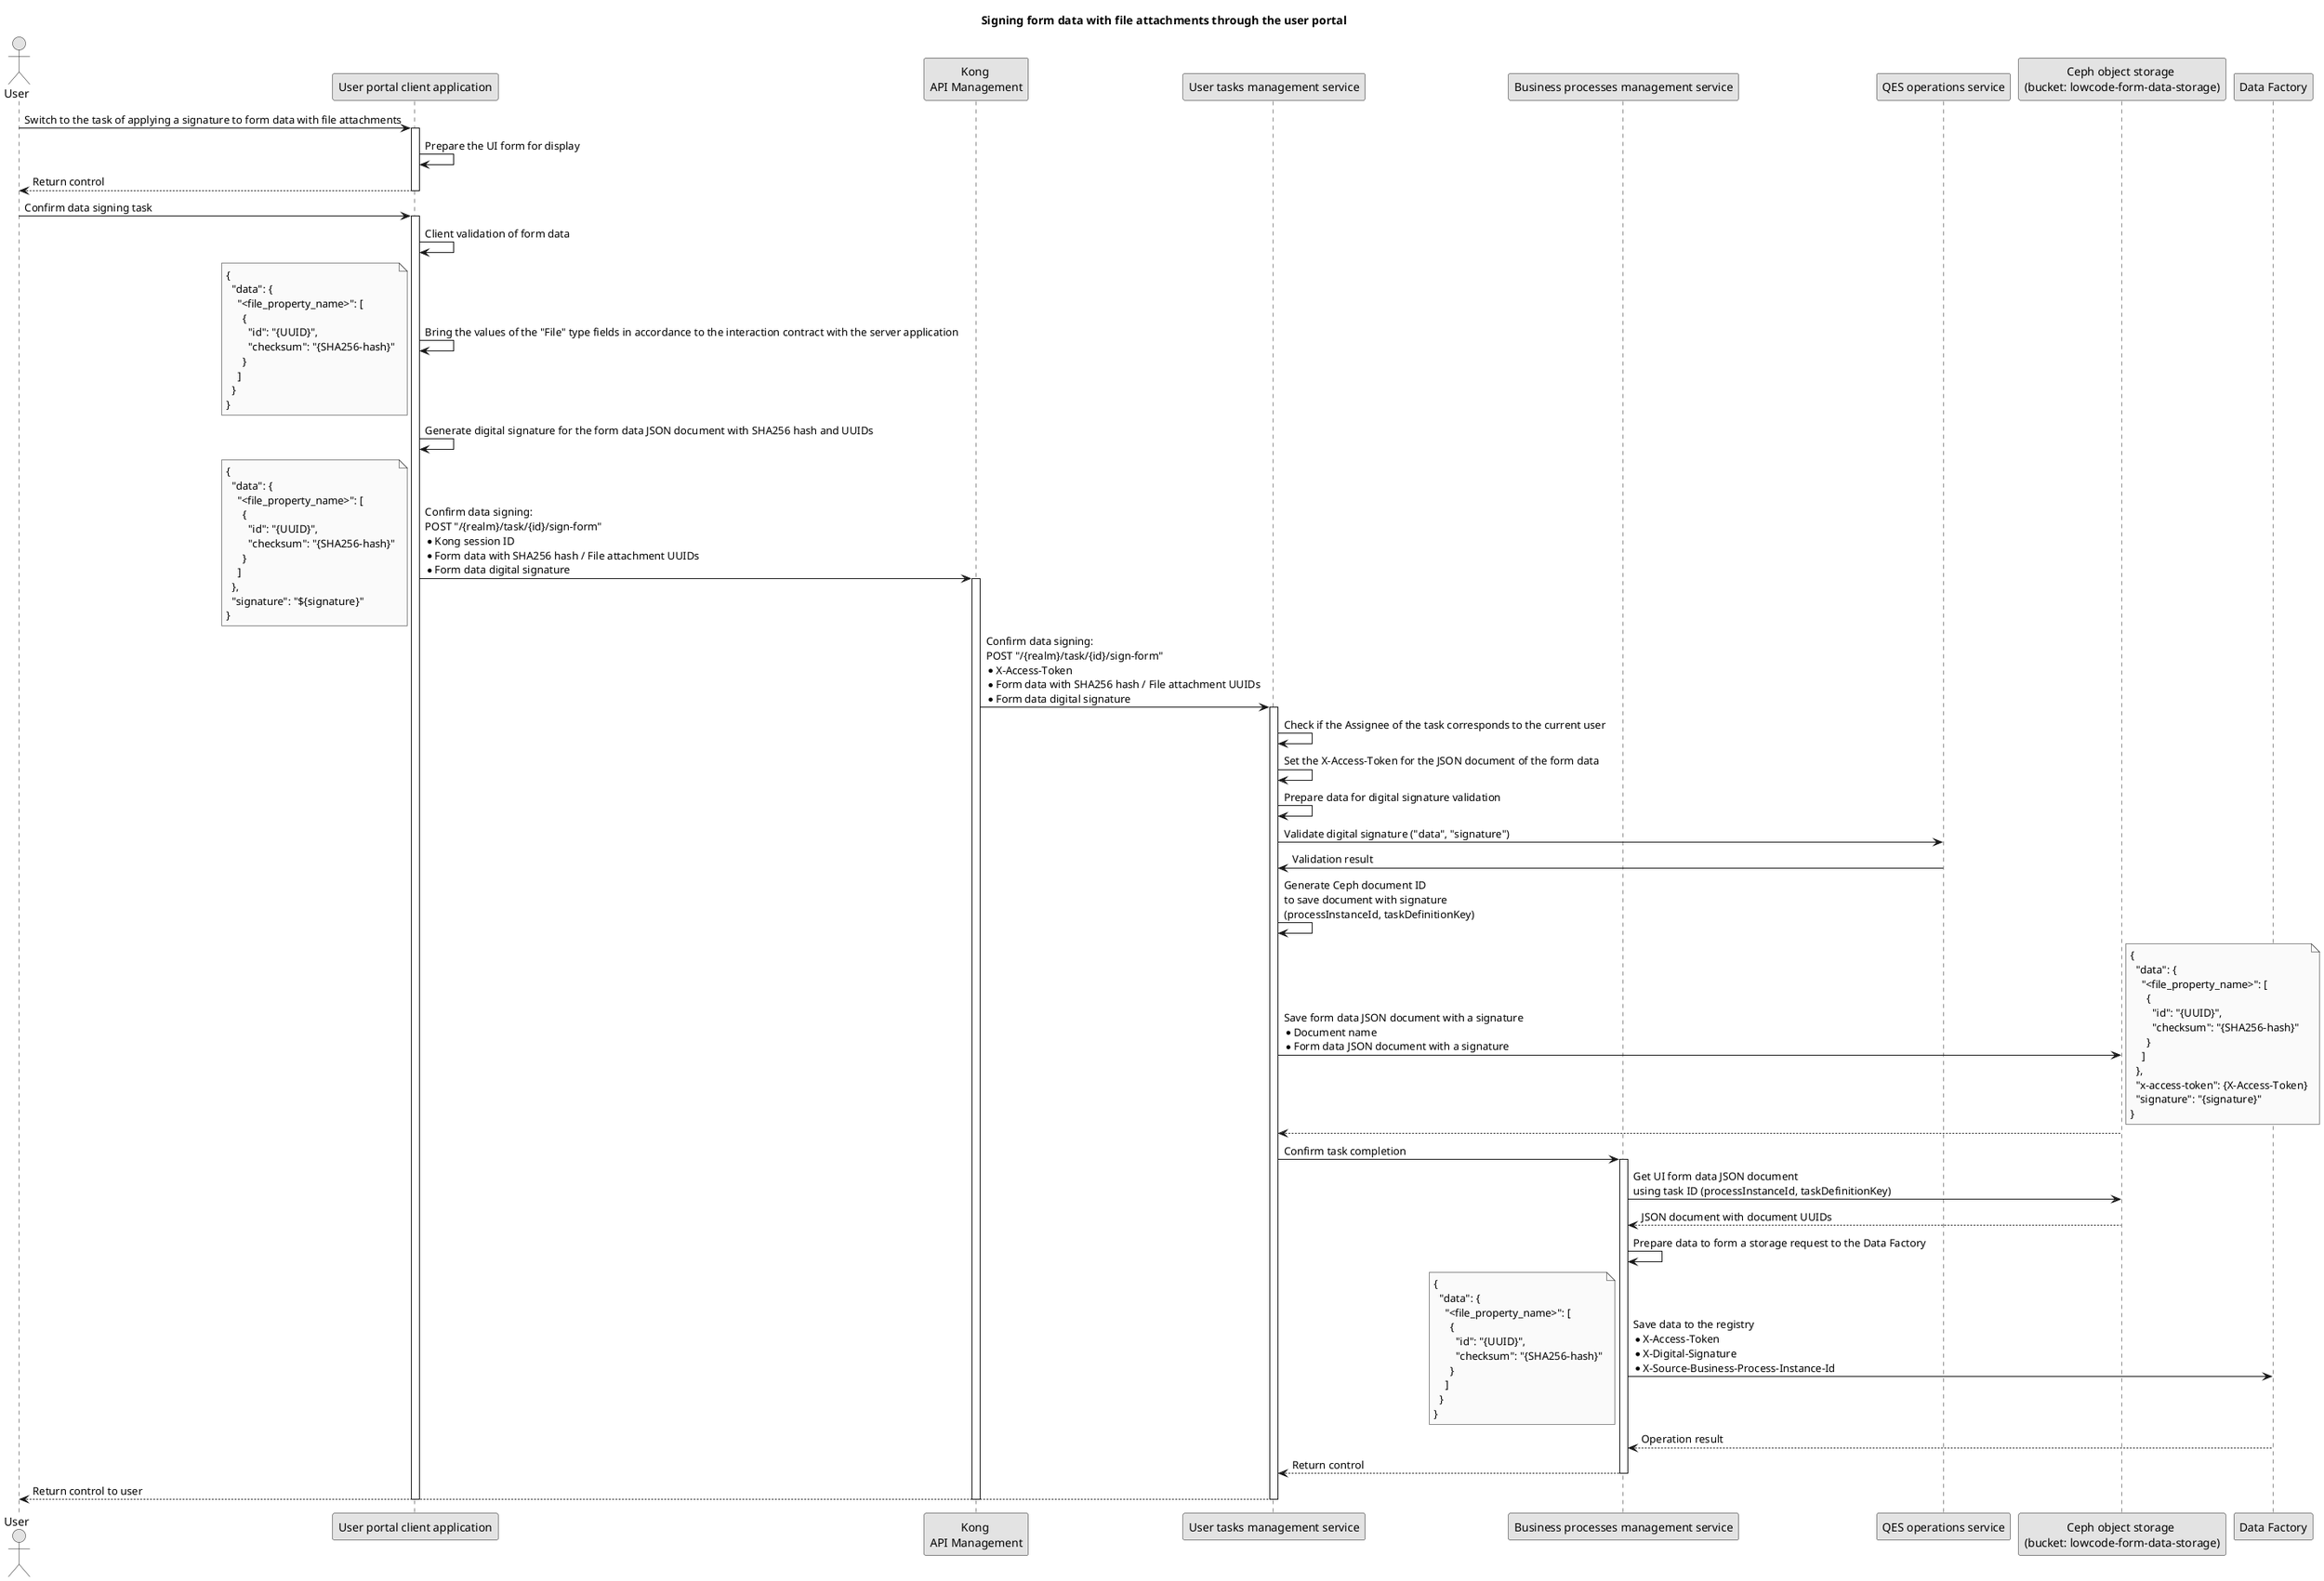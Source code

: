 @startuml
skinparam monochrome true

actor "User" as user
participant "User portal client application" as cabinet
participant "Kong \nAPI Management" as kong
participant "User tasks management service" as user_task_mngmnt
participant "Business processes management service" as bpms
participant "QES operations service" as dso
participant "Ceph object storage \n(bucket: lowcode-form-data-storage)" as form_data_ceph
participant "Data Factory" as data_factory

skinparam responseMessageBelowArrow false
title Signing form data with file attachments through the user portal

user -> cabinet: Switch to the task of applying a signature to form data with file attachments
activate cabinet
  cabinet -> cabinet: Prepare the UI form for display
  cabinet --> user: Return control
deactivate cabinet

user -> cabinet: Confirm data signing task
activate cabinet
  cabinet -> cabinet: Client validation of form data
  cabinet -> cabinet: Bring the values of the "File" type fields in accordance to the interaction contract with the server application
  note left
    {
      "data": {
        "<file_property_name>": [
          {
            "id": "{UUID}",
            "checksum": "{SHA256-hash}"
          }
        ]
      }
    }
  end note
  cabinet -> cabinet: Generate digital signature for the form data JSON document with SHA256 hash and UUIDs
  cabinet -> kong: Confirm data signing: \nPOST "/{realm}/task/{id}/sign-form" \n* Kong session ID \n* Form data with SHA256 hash / File attachment UUIDs\n* Form data digital signature
  activate kong
    note left
      {
        "data": {
          "<file_property_name>": [
            {
              "id": "{UUID}",
              "checksum": "{SHA256-hash}"
            }
          ]
        },
        "signature": "${signature}"
      }
    end note
    kong -> user_task_mngmnt: Confirm data signing: \nPOST "/{realm}/task/{id}/sign-form" \n* X-Access-Token \n* Form data with SHA256 hash / File attachment UUIDs\n* Form data digital signature
    activate user_task_mngmnt
      user_task_mngmnt -> user_task_mngmnt: Check if the Assignee of the task corresponds to the current user
      user_task_mngmnt -> user_task_mngmnt: Set the X-Access-Token for the JSON document of the form data
      user_task_mngmnt -> user_task_mngmnt: Prepare data for digital signature validation
      user_task_mngmnt -> dso: Validate digital signature ("data", "signature")
      dso -> user_task_mngmnt: Validation result

      user_task_mngmnt -> user_task_mngmnt: Generate Ceph document ID \nto save document with signature \n(processInstanceId, taskDefinitionKey)

      user_task_mngmnt -> form_data_ceph: Save form data JSON document with a signature  \n* Document name \n* Form data JSON document with a signature
      note right
        {
          "data": {
            "<file_property_name>": [
              {
                "id": "{UUID}",
                "checksum": "{SHA256-hash}"
              }
            ]
          },
          "x-access-token": {X-Access-Token}
          "signature": "{signature}"
        }
      end note
      form_data_ceph --> user_task_mngmnt

      user_task_mngmnt -> bpms: Confirm task completion
      activate bpms
        bpms -> form_data_ceph: Get UI form data JSON document \nusing task ID (processInstanceId, taskDefinitionKey)
        form_data_ceph --> bpms: JSON document with document UUIDs
        bpms -> bpms: Prepare data to form a storage request to the Data Factory
        bpms -> data_factory: Save data to the registry \n* X-Access-Token \n* X-Digital-Signature \n* X-Source-Business-Process-Instance-Id
        note left
          {
            "data": {
              "<file_property_name>": [
                {
                  "id": "{UUID}",
                  "checksum": "{SHA256-hash}"
                }
              ]
            }
          }
        end note
        data_factory --> bpms: Operation result
      return Return control
      user_task_mngmnt --> user: Return control to user
    deactivate
  deactivate
deactivate

@enduml